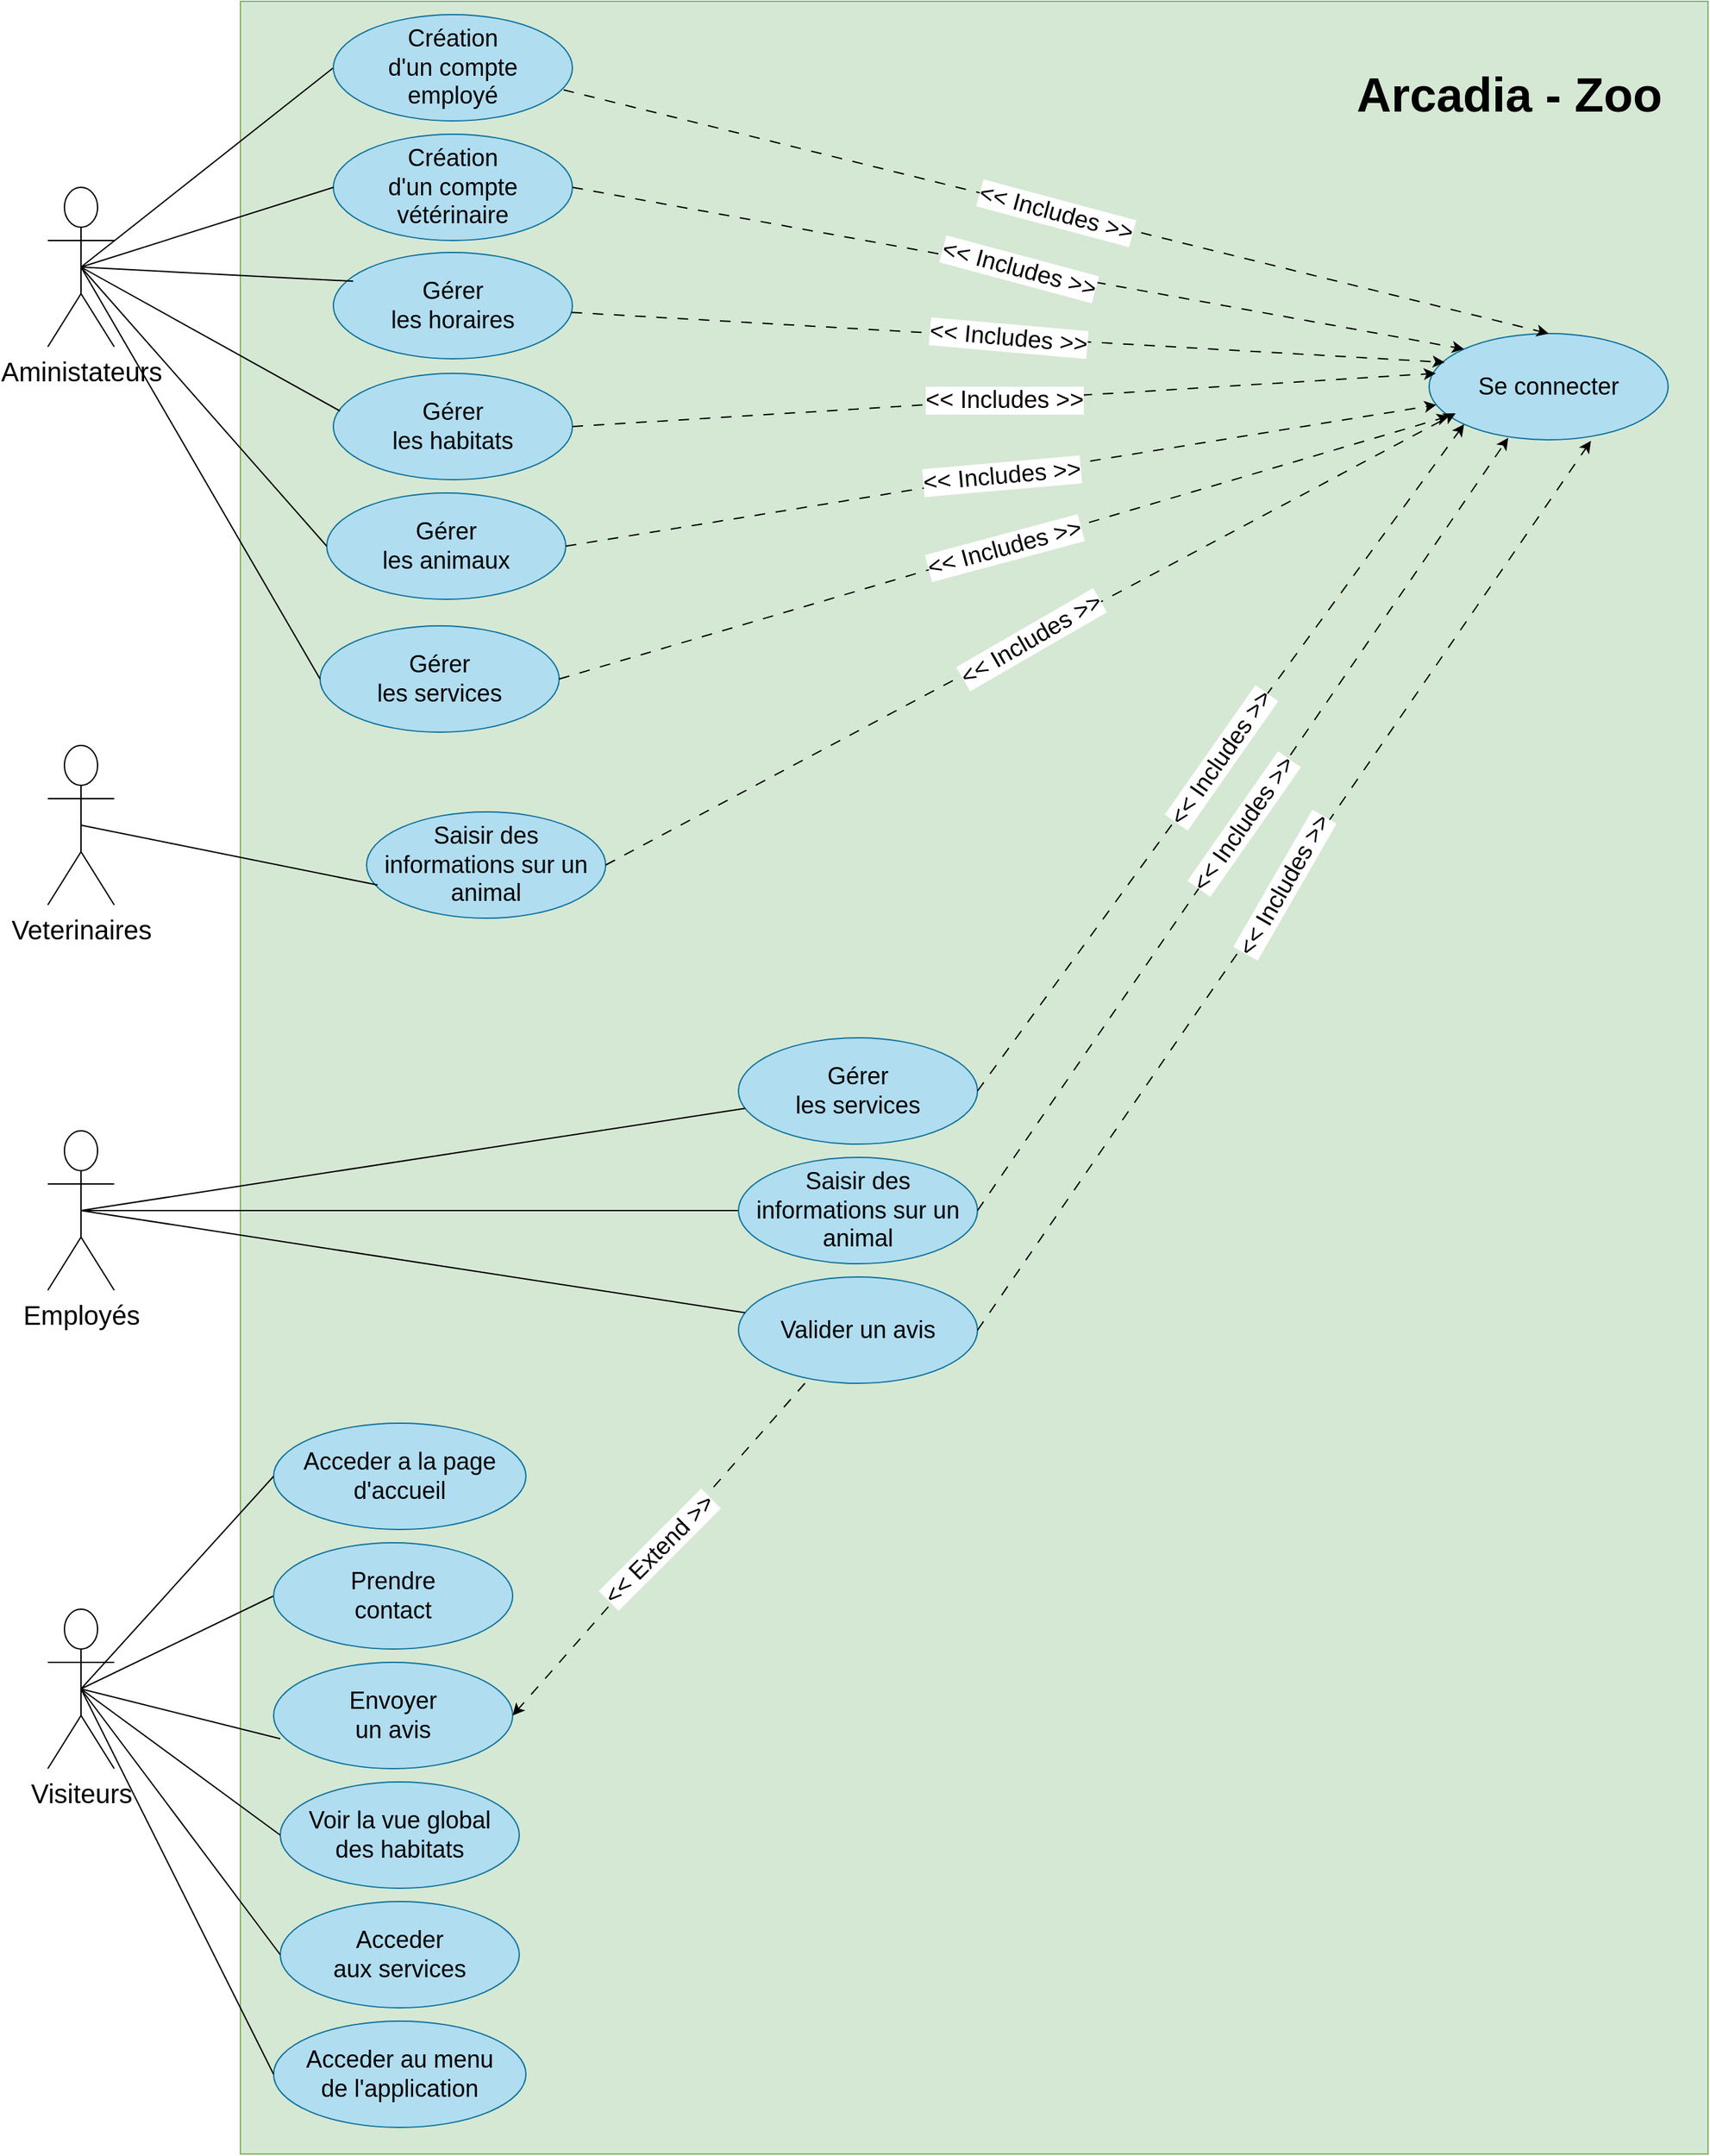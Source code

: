 <mxfile version="24.0.7" type="github">
  <diagram name="Page-1" id="oCPFAEqfmWYbWS78uVZk">
    <mxGraphModel dx="3187" dy="1747" grid="1" gridSize="10" guides="1" tooltips="1" connect="1" arrows="1" fold="1" page="1" pageScale="1" pageWidth="827" pageHeight="1169" math="0" shadow="0">
      <root>
        <mxCell id="0" />
        <mxCell id="1" parent="0" />
        <mxCell id="mDXhd0gq17yFUPMk-IOI-1" value="" style="rounded=0;whiteSpace=wrap;html=1;fillColor=#d5e8d4;strokeColor=#82b366;shadow=0;glass=0;" parent="1" vertex="1">
          <mxGeometry x="325" width="1105" height="1620" as="geometry" />
        </mxCell>
        <mxCell id="mDXhd0gq17yFUPMk-IOI-7" value="&lt;font style=&quot;font-size: 20px;&quot;&gt;Employés&lt;/font&gt;" style="shape=umlActor;verticalLabelPosition=bottom;verticalAlign=top;html=1;outlineConnect=0;" parent="1" vertex="1">
          <mxGeometry x="180" y="850" width="50" height="120" as="geometry" />
        </mxCell>
        <mxCell id="mDXhd0gq17yFUPMk-IOI-9" value="&lt;font style=&quot;font-size: 20px;&quot;&gt;Aministateurs&lt;/font&gt;" style="shape=umlActor;verticalLabelPosition=bottom;verticalAlign=top;html=1;outlineConnect=0;" parent="1" vertex="1">
          <mxGeometry x="180" y="140" width="50" height="120" as="geometry" />
        </mxCell>
        <mxCell id="mDXhd0gq17yFUPMk-IOI-10" value="&lt;font style=&quot;font-size: 20px;&quot;&gt;Visiteurs&lt;/font&gt;" style="shape=umlActor;verticalLabelPosition=bottom;verticalAlign=top;html=1;outlineConnect=0;" parent="1" vertex="1">
          <mxGeometry x="180" y="1210" width="50" height="120" as="geometry" />
        </mxCell>
        <mxCell id="mDXhd0gq17yFUPMk-IOI-13" value="&lt;font style=&quot;font-size: 36px;&quot;&gt;Arcadia - Zoo&lt;/font&gt;" style="text;strokeColor=none;fillColor=none;html=1;fontSize=24;fontStyle=1;verticalAlign=middle;align=center;rounded=0;" parent="1" vertex="1">
          <mxGeometry x="1170" y="40" width="220" height="60" as="geometry" />
        </mxCell>
        <mxCell id="mDXhd0gq17yFUPMk-IOI-19" value="&lt;font style=&quot;font-size: 18px;&quot;&gt;Acceder au menu&lt;/font&gt;&lt;div&gt;&lt;font style=&quot;font-size: 18px;&quot;&gt;de l&#39;application&lt;/font&gt;&lt;/div&gt;" style="ellipse;whiteSpace=wrap;html=1;fillColor=#b1ddf0;strokeColor=#10739e;" parent="1" vertex="1">
          <mxGeometry x="350" y="1520" width="190" height="80" as="geometry" />
        </mxCell>
        <mxCell id="mDXhd0gq17yFUPMk-IOI-25" value="&lt;font style=&quot;font-size: 20px;&quot;&gt;Veterinaires&lt;/font&gt;" style="shape=umlActor;verticalLabelPosition=bottom;verticalAlign=top;html=1;outlineConnect=0;" parent="1" vertex="1">
          <mxGeometry x="180" y="560" width="50" height="120" as="geometry" />
        </mxCell>
        <mxCell id="mDXhd0gq17yFUPMk-IOI-26" value="&lt;font style=&quot;font-size: 18px;&quot;&gt;Se connecter&lt;/font&gt;" style="ellipse;whiteSpace=wrap;html=1;fillColor=#b1ddf0;strokeColor=#10739e;" parent="1" vertex="1">
          <mxGeometry x="1220" y="250" width="180" height="80" as="geometry" />
        </mxCell>
        <mxCell id="mDXhd0gq17yFUPMk-IOI-27" value="&lt;font style=&quot;font-size: 18px;&quot;&gt;Voir la vue global&lt;/font&gt;&lt;div&gt;&lt;font style=&quot;font-size: 18px;&quot;&gt;des habitats&lt;/font&gt;&lt;/div&gt;" style="ellipse;whiteSpace=wrap;html=1;fillColor=#b1ddf0;strokeColor=#10739e;" parent="1" vertex="1">
          <mxGeometry x="355" y="1340" width="180" height="80" as="geometry" />
        </mxCell>
        <mxCell id="mDXhd0gq17yFUPMk-IOI-28" value="&lt;font style=&quot;font-size: 18px;&quot;&gt;Acceder&lt;/font&gt;&lt;div&gt;&lt;font style=&quot;font-size: 18px;&quot;&gt;aux services&lt;/font&gt;&lt;/div&gt;" style="ellipse;whiteSpace=wrap;html=1;fillColor=#b1ddf0;strokeColor=#10739e;" parent="1" vertex="1">
          <mxGeometry x="355" y="1430" width="180" height="80" as="geometry" />
        </mxCell>
        <mxCell id="mDXhd0gq17yFUPMk-IOI-29" value="&lt;font style=&quot;font-size: 18px;&quot;&gt;Acceder a la page d&#39;accueil&lt;/font&gt;" style="ellipse;whiteSpace=wrap;html=1;fillColor=#b1ddf0;strokeColor=#10739e;" parent="1" vertex="1">
          <mxGeometry x="350" y="1070" width="190" height="80" as="geometry" />
        </mxCell>
        <mxCell id="mDXhd0gq17yFUPMk-IOI-31" value="" style="endArrow=none;html=1;rounded=0;exitX=0;exitY=0.5;exitDx=0;exitDy=0;entryX=0.5;entryY=0.5;entryDx=0;entryDy=0;entryPerimeter=0;" parent="1" source="mDXhd0gq17yFUPMk-IOI-19" target="mDXhd0gq17yFUPMk-IOI-10" edge="1">
          <mxGeometry width="50" height="50" relative="1" as="geometry">
            <mxPoint x="360" y="500" as="sourcePoint" />
            <mxPoint x="730" y="530" as="targetPoint" />
          </mxGeometry>
        </mxCell>
        <mxCell id="mDXhd0gq17yFUPMk-IOI-32" value="" style="endArrow=none;html=1;rounded=0;exitX=0;exitY=0.5;exitDx=0;exitDy=0;entryX=0.5;entryY=0.5;entryDx=0;entryDy=0;entryPerimeter=0;" parent="1" source="mDXhd0gq17yFUPMk-IOI-29" target="mDXhd0gq17yFUPMk-IOI-10" edge="1">
          <mxGeometry width="50" height="50" relative="1" as="geometry">
            <mxPoint x="638" y="789" as="sourcePoint" />
            <mxPoint x="740" y="565" as="targetPoint" />
          </mxGeometry>
        </mxCell>
        <mxCell id="mDXhd0gq17yFUPMk-IOI-34" value="" style="endArrow=none;html=1;rounded=0;exitX=0;exitY=0.5;exitDx=0;exitDy=0;entryX=0.5;entryY=0.5;entryDx=0;entryDy=0;entryPerimeter=0;" parent="1" source="mDXhd0gq17yFUPMk-IOI-38" target="mDXhd0gq17yFUPMk-IOI-10" edge="1">
          <mxGeometry width="50" height="50" relative="1" as="geometry">
            <mxPoint x="470" y="519" as="sourcePoint" />
            <mxPoint x="562" y="280" as="targetPoint" />
          </mxGeometry>
        </mxCell>
        <mxCell id="mDXhd0gq17yFUPMk-IOI-35" value="" style="endArrow=none;html=1;rounded=0;exitX=0;exitY=0.5;exitDx=0;exitDy=0;entryX=0.5;entryY=0.5;entryDx=0;entryDy=0;entryPerimeter=0;" parent="1" source="mDXhd0gq17yFUPMk-IOI-27" target="mDXhd0gq17yFUPMk-IOI-10" edge="1">
          <mxGeometry width="50" height="50" relative="1" as="geometry">
            <mxPoint x="460" y="383" as="sourcePoint" />
            <mxPoint x="576" y="250" as="targetPoint" />
          </mxGeometry>
        </mxCell>
        <mxCell id="mDXhd0gq17yFUPMk-IOI-39" value="&lt;font style=&quot;font-size: 18px;&quot;&gt;Envoyer&lt;/font&gt;&lt;div&gt;&lt;font style=&quot;font-size: 18px;&quot;&gt;un avis&lt;/font&gt;&lt;/div&gt;" style="ellipse;whiteSpace=wrap;html=1;fillColor=#b1ddf0;strokeColor=#10739e;" parent="1" vertex="1">
          <mxGeometry x="350" y="1250" width="180" height="80" as="geometry" />
        </mxCell>
        <mxCell id="mDXhd0gq17yFUPMk-IOI-40" value="" style="endArrow=none;html=1;rounded=0;exitX=0.028;exitY=0.719;exitDx=0;exitDy=0;exitPerimeter=0;entryX=0.5;entryY=0.5;entryDx=0;entryDy=0;entryPerimeter=0;" parent="1" source="mDXhd0gq17yFUPMk-IOI-39" target="mDXhd0gq17yFUPMk-IOI-10" edge="1">
          <mxGeometry width="50" height="50" relative="1" as="geometry">
            <mxPoint x="510" y="383" as="sourcePoint" />
            <mxPoint x="626" y="250" as="targetPoint" />
          </mxGeometry>
        </mxCell>
        <mxCell id="mDXhd0gq17yFUPMk-IOI-55" value="&lt;font style=&quot;font-size: 18px;&quot;&gt;Saisir des informations sur un animal&lt;/font&gt;" style="ellipse;whiteSpace=wrap;html=1;fillColor=#b1ddf0;strokeColor=#10739e;" parent="1" vertex="1">
          <mxGeometry x="420" y="610" width="180" height="80" as="geometry" />
        </mxCell>
        <mxCell id="mDXhd0gq17yFUPMk-IOI-59" value="" style="endArrow=classic;html=1;rounded=0;entryX=1;entryY=0.5;entryDx=0;entryDy=0;endFill=1;dashed=1;dashPattern=8 8;exitX=1;exitY=0.5;exitDx=0;exitDy=0;" parent="1" source="mDXhd0gq17yFUPMk-IOI-55" edge="1">
          <mxGeometry relative="1" as="geometry">
            <mxPoint x="827.0" y="598.56" as="sourcePoint" />
            <mxPoint x="1240" y="310" as="targetPoint" />
          </mxGeometry>
        </mxCell>
        <mxCell id="mDXhd0gq17yFUPMk-IOI-60" value="&lt;font style=&quot;font-size: 18px;&quot;&gt;&amp;lt;&amp;lt; Includes &amp;gt;&amp;gt;&lt;/font&gt;" style="edgeLabel;resizable=0;html=1;;align=center;verticalAlign=middle;rotation=-30;" parent="mDXhd0gq17yFUPMk-IOI-59" connectable="0" vertex="1">
          <mxGeometry relative="1" as="geometry" />
        </mxCell>
        <mxCell id="mDXhd0gq17yFUPMk-IOI-61" value="" style="endArrow=none;html=1;rounded=0;exitX=0.5;exitY=0.5;exitDx=0;exitDy=0;entryX=0;entryY=0.5;entryDx=0;entryDy=0;exitPerimeter=0;" parent="1" source="mDXhd0gq17yFUPMk-IOI-9" target="eVSdmiCTxwM3tjhRDRQT-4" edge="1">
          <mxGeometry width="50" height="50" relative="1" as="geometry">
            <mxPoint x="1190" y="325" as="sourcePoint" />
            <mxPoint x="380" y="200" as="targetPoint" />
          </mxGeometry>
        </mxCell>
        <mxCell id="mDXhd0gq17yFUPMk-IOI-62" value="" style="endArrow=none;html=1;rounded=0;exitX=0.5;exitY=0.5;exitDx=0;exitDy=0;entryX=0.046;entryY=0.688;entryDx=0;entryDy=0;exitPerimeter=0;entryPerimeter=0;" parent="1" source="mDXhd0gq17yFUPMk-IOI-25" target="mDXhd0gq17yFUPMk-IOI-55" edge="1">
          <mxGeometry width="50" height="50" relative="1" as="geometry">
            <mxPoint x="840" y="1000" as="sourcePoint" />
            <mxPoint x="390" y="460" as="targetPoint" />
          </mxGeometry>
        </mxCell>
        <mxCell id="mDXhd0gq17yFUPMk-IOI-63" value="" style="endArrow=none;html=1;rounded=0;exitX=0.5;exitY=0.5;exitDx=0;exitDy=0;entryX=0;entryY=0.5;entryDx=0;entryDy=0;exitPerimeter=0;" parent="1" source="mDXhd0gq17yFUPMk-IOI-7" target="eVSdmiCTxwM3tjhRDRQT-22" edge="1">
          <mxGeometry width="50" height="50" relative="1" as="geometry">
            <mxPoint x="1300" y="270" as="sourcePoint" />
            <mxPoint x="390" y="800" as="targetPoint" />
          </mxGeometry>
        </mxCell>
        <mxCell id="mDXhd0gq17yFUPMk-IOI-38" value="&lt;font style=&quot;font-size: 18px;&quot;&gt;Prendre&lt;/font&gt;&lt;div&gt;&lt;font style=&quot;font-size: 18px;&quot;&gt;c&lt;/font&gt;&lt;span style=&quot;font-size: 18px; background-color: initial;&quot;&gt;ontact&lt;/span&gt;&lt;/div&gt;" style="ellipse;whiteSpace=wrap;html=1;fillColor=#b1ddf0;strokeColor=#10739e;" parent="1" vertex="1">
          <mxGeometry x="350" y="1160" width="180" height="80" as="geometry" />
        </mxCell>
        <mxCell id="eVSdmiCTxwM3tjhRDRQT-2" value="&lt;font style=&quot;font-size: 18px;&quot;&gt;Valider un avis&lt;/font&gt;" style="ellipse;whiteSpace=wrap;html=1;fillColor=#b1ddf0;strokeColor=#10739e;" vertex="1" parent="1">
          <mxGeometry x="700" y="960" width="180" height="80" as="geometry" />
        </mxCell>
        <mxCell id="eVSdmiCTxwM3tjhRDRQT-3" value="&lt;span style=&quot;font-size: 18px;&quot;&gt;Gérer&lt;/span&gt;&lt;br&gt;&lt;div&gt;&lt;font style=&quot;font-size: 18px;&quot;&gt;les horaires&lt;/font&gt;&lt;/div&gt;" style="ellipse;whiteSpace=wrap;html=1;fillColor=#b1ddf0;strokeColor=#10739e;" vertex="1" parent="1">
          <mxGeometry x="395" y="189" width="180" height="80" as="geometry" />
        </mxCell>
        <mxCell id="eVSdmiCTxwM3tjhRDRQT-4" value="&lt;font style=&quot;font-size: 18px;&quot;&gt;Création&lt;/font&gt;&lt;div&gt;&lt;font style=&quot;font-size: 18px;&quot;&gt;d&#39;un compte&lt;/font&gt;&lt;/div&gt;&lt;div&gt;&lt;font style=&quot;font-size: 18px;&quot;&gt;employé&lt;/font&gt;&lt;/div&gt;" style="ellipse;whiteSpace=wrap;html=1;fillColor=#b1ddf0;strokeColor=#10739e;" vertex="1" parent="1">
          <mxGeometry x="395" y="10" width="180" height="80" as="geometry" />
        </mxCell>
        <mxCell id="eVSdmiCTxwM3tjhRDRQT-6" value="" style="endArrow=none;html=1;rounded=0;exitX=0;exitY=0.5;exitDx=0;exitDy=0;entryX=0.5;entryY=0.5;entryDx=0;entryDy=0;entryPerimeter=0;" edge="1" parent="1" source="mDXhd0gq17yFUPMk-IOI-28" target="mDXhd0gq17yFUPMk-IOI-10">
          <mxGeometry width="50" height="50" relative="1" as="geometry">
            <mxPoint x="582.5" y="1780" as="sourcePoint" />
            <mxPoint x="377.5" y="1410" as="targetPoint" />
          </mxGeometry>
        </mxCell>
        <mxCell id="eVSdmiCTxwM3tjhRDRQT-9" value="&lt;font style=&quot;font-size: 18px;&quot;&gt;Création&lt;/font&gt;&lt;div&gt;&lt;font style=&quot;font-size: 18px;&quot;&gt;d&#39;un compte vétérinaire&lt;/font&gt;&lt;/div&gt;" style="ellipse;whiteSpace=wrap;html=1;fillColor=#b1ddf0;strokeColor=#10739e;" vertex="1" parent="1">
          <mxGeometry x="395" y="100" width="180" height="80" as="geometry" />
        </mxCell>
        <mxCell id="eVSdmiCTxwM3tjhRDRQT-13" value="" style="endArrow=classic;html=1;rounded=0;endFill=1;dashed=1;dashPattern=8 8;entryX=0.065;entryY=0.271;entryDx=0;entryDy=0;entryPerimeter=0;" edge="1" parent="1" source="eVSdmiCTxwM3tjhRDRQT-3" target="mDXhd0gq17yFUPMk-IOI-26">
          <mxGeometry relative="1" as="geometry">
            <mxPoint x="840" y="530" as="sourcePoint" />
            <mxPoint x="1120" y="530" as="targetPoint" />
          </mxGeometry>
        </mxCell>
        <mxCell id="eVSdmiCTxwM3tjhRDRQT-14" value="&lt;font style=&quot;font-size: 18px;&quot;&gt;&amp;lt;&amp;lt; Includes &amp;gt;&amp;gt;&lt;/font&gt;" style="edgeLabel;resizable=0;html=1;;align=center;verticalAlign=middle;rotation=5;" connectable="0" vertex="1" parent="eVSdmiCTxwM3tjhRDRQT-13">
          <mxGeometry relative="1" as="geometry" />
        </mxCell>
        <mxCell id="eVSdmiCTxwM3tjhRDRQT-15" value="" style="endArrow=classic;html=1;rounded=0;endFill=1;dashed=1;dashPattern=8 8;exitX=1;exitY=0.5;exitDx=0;exitDy=0;entryX=0;entryY=0;entryDx=0;entryDy=0;" edge="1" parent="1" source="eVSdmiCTxwM3tjhRDRQT-9" target="mDXhd0gq17yFUPMk-IOI-26">
          <mxGeometry relative="1" as="geometry">
            <mxPoint x="850" y="310" as="sourcePoint" />
            <mxPoint x="1130" y="310" as="targetPoint" />
          </mxGeometry>
        </mxCell>
        <mxCell id="eVSdmiCTxwM3tjhRDRQT-16" value="&lt;font style=&quot;font-size: 18px;&quot;&gt;&amp;lt;&amp;lt; Includes &amp;gt;&amp;gt;&lt;/font&gt;" style="edgeLabel;resizable=0;html=1;;align=center;verticalAlign=middle;rotation=15;" connectable="0" vertex="1" parent="eVSdmiCTxwM3tjhRDRQT-15">
          <mxGeometry relative="1" as="geometry" />
        </mxCell>
        <mxCell id="eVSdmiCTxwM3tjhRDRQT-17" value="" style="endArrow=classic;html=1;rounded=0;endFill=1;dashed=1;dashPattern=8 8;exitX=0.963;exitY=0.708;exitDx=0;exitDy=0;entryX=0.5;entryY=0;entryDx=0;entryDy=0;exitPerimeter=0;" edge="1" parent="1" source="eVSdmiCTxwM3tjhRDRQT-4" target="mDXhd0gq17yFUPMk-IOI-26">
          <mxGeometry relative="1" as="geometry">
            <mxPoint x="920" y="150" as="sourcePoint" />
            <mxPoint x="1200" y="150" as="targetPoint" />
          </mxGeometry>
        </mxCell>
        <mxCell id="eVSdmiCTxwM3tjhRDRQT-18" value="&lt;font style=&quot;font-size: 18px;&quot;&gt;&amp;lt;&amp;lt; Includes&lt;/font&gt;&lt;span style=&quot;font-size: 18px;&quot;&gt;&amp;nbsp;&amp;gt;&amp;gt;&lt;/span&gt;" style="edgeLabel;resizable=0;html=1;;align=center;verticalAlign=middle;rotation=15;" connectable="0" vertex="1" parent="eVSdmiCTxwM3tjhRDRQT-17">
          <mxGeometry relative="1" as="geometry" />
        </mxCell>
        <mxCell id="eVSdmiCTxwM3tjhRDRQT-20" value="&lt;font style=&quot;font-size: 18px;&quot;&gt;Gérer&lt;/font&gt;&lt;div&gt;&lt;font style=&quot;font-size: 18px;&quot;&gt;les services&lt;/font&gt;&lt;/div&gt;" style="ellipse;whiteSpace=wrap;html=1;fillColor=#b1ddf0;strokeColor=#10739e;" vertex="1" parent="1">
          <mxGeometry x="700" y="780" width="180" height="80" as="geometry" />
        </mxCell>
        <mxCell id="eVSdmiCTxwM3tjhRDRQT-22" value="&lt;font style=&quot;font-size: 18px;&quot;&gt;Saisir des informations sur un animal&lt;/font&gt;" style="ellipse;whiteSpace=wrap;html=1;fillColor=#b1ddf0;strokeColor=#10739e;" vertex="1" parent="1">
          <mxGeometry x="700" y="870" width="180" height="80" as="geometry" />
        </mxCell>
        <mxCell id="eVSdmiCTxwM3tjhRDRQT-25" value="" style="endArrow=classic;html=1;rounded=0;endFill=1;dashed=1;dashPattern=8 8;exitX=1;exitY=0.5;exitDx=0;exitDy=0;entryX=0.677;entryY=1.01;entryDx=0;entryDy=0;entryPerimeter=0;" edge="1" parent="1" source="eVSdmiCTxwM3tjhRDRQT-2" target="mDXhd0gq17yFUPMk-IOI-26">
          <mxGeometry relative="1" as="geometry">
            <mxPoint x="880" y="649.17" as="sourcePoint" />
            <mxPoint x="1140" y="649.17" as="targetPoint" />
          </mxGeometry>
        </mxCell>
        <mxCell id="eVSdmiCTxwM3tjhRDRQT-26" value="&lt;font style=&quot;font-size: 18px;&quot;&gt;&amp;lt;&amp;lt; Includes &amp;gt;&amp;gt;&lt;/font&gt;" style="edgeLabel;resizable=0;html=1;;align=center;verticalAlign=middle;rotation=-60;" connectable="0" vertex="1" parent="eVSdmiCTxwM3tjhRDRQT-25">
          <mxGeometry relative="1" as="geometry" />
        </mxCell>
        <mxCell id="eVSdmiCTxwM3tjhRDRQT-27" value="" style="endArrow=classic;html=1;rounded=0;entryX=0;entryY=1;entryDx=0;entryDy=0;endFill=1;dashed=1;dashPattern=8 8;exitX=1;exitY=0.5;exitDx=0;exitDy=0;" edge="1" parent="1" source="eVSdmiCTxwM3tjhRDRQT-20" target="mDXhd0gq17yFUPMk-IOI-26">
          <mxGeometry relative="1" as="geometry">
            <mxPoint x="890" y="790" as="sourcePoint" />
            <mxPoint x="1150" y="790" as="targetPoint" />
          </mxGeometry>
        </mxCell>
        <mxCell id="eVSdmiCTxwM3tjhRDRQT-28" value="&lt;font style=&quot;font-size: 18px;&quot;&gt;&amp;lt;&amp;lt; Includes &amp;gt;&amp;gt;&lt;/font&gt;" style="edgeLabel;resizable=0;html=1;;align=center;verticalAlign=middle;rotation=-55;" connectable="0" vertex="1" parent="eVSdmiCTxwM3tjhRDRQT-27">
          <mxGeometry relative="1" as="geometry" />
        </mxCell>
        <mxCell id="eVSdmiCTxwM3tjhRDRQT-29" value="" style="endArrow=classic;html=1;rounded=0;entryX=0.331;entryY=0.982;entryDx=0;entryDy=0;endFill=1;dashed=1;dashPattern=8 8;exitX=1;exitY=0.5;exitDx=0;exitDy=0;entryPerimeter=0;" edge="1" parent="1" source="eVSdmiCTxwM3tjhRDRQT-22" target="mDXhd0gq17yFUPMk-IOI-26">
          <mxGeometry relative="1" as="geometry">
            <mxPoint x="890" y="889.17" as="sourcePoint" />
            <mxPoint x="1150" y="889.17" as="targetPoint" />
          </mxGeometry>
        </mxCell>
        <mxCell id="eVSdmiCTxwM3tjhRDRQT-30" value="&lt;font style=&quot;font-size: 18px;&quot;&gt;&amp;lt;&amp;lt; Includes &amp;gt;&amp;gt;&lt;/font&gt;" style="edgeLabel;resizable=0;html=1;;align=center;verticalAlign=middle;rotation=-55;" connectable="0" vertex="1" parent="eVSdmiCTxwM3tjhRDRQT-29">
          <mxGeometry relative="1" as="geometry" />
        </mxCell>
        <mxCell id="eVSdmiCTxwM3tjhRDRQT-31" value="" style="endArrow=none;html=1;rounded=0;exitX=0.5;exitY=0.5;exitDx=0;exitDy=0;exitPerimeter=0;" edge="1" parent="1" source="mDXhd0gq17yFUPMk-IOI-7" target="eVSdmiCTxwM3tjhRDRQT-20">
          <mxGeometry width="50" height="50" relative="1" as="geometry">
            <mxPoint x="250" y="770" as="sourcePoint" />
            <mxPoint x="435" y="770" as="targetPoint" />
          </mxGeometry>
        </mxCell>
        <mxCell id="eVSdmiCTxwM3tjhRDRQT-32" value="" style="endArrow=none;html=1;rounded=0;exitX=0.5;exitY=0.5;exitDx=0;exitDy=0;exitPerimeter=0;" edge="1" parent="1" source="mDXhd0gq17yFUPMk-IOI-7" target="eVSdmiCTxwM3tjhRDRQT-2">
          <mxGeometry width="50" height="50" relative="1" as="geometry">
            <mxPoint x="215" y="490" as="sourcePoint" />
            <mxPoint x="400" y="470" as="targetPoint" />
          </mxGeometry>
        </mxCell>
        <mxCell id="eVSdmiCTxwM3tjhRDRQT-33" value="" style="endArrow=none;html=1;rounded=0;exitX=0.5;exitY=0.5;exitDx=0;exitDy=0;entryX=0;entryY=0.5;entryDx=0;entryDy=0;exitPerimeter=0;" edge="1" parent="1" source="mDXhd0gq17yFUPMk-IOI-9" target="eVSdmiCTxwM3tjhRDRQT-9">
          <mxGeometry width="50" height="50" relative="1" as="geometry">
            <mxPoint x="215" y="210" as="sourcePoint" />
            <mxPoint x="390" y="210" as="targetPoint" />
          </mxGeometry>
        </mxCell>
        <mxCell id="eVSdmiCTxwM3tjhRDRQT-34" value="" style="endArrow=none;html=1;rounded=0;exitX=0.5;exitY=0.5;exitDx=0;exitDy=0;entryX=0.083;entryY=0.271;entryDx=0;entryDy=0;exitPerimeter=0;entryPerimeter=0;" edge="1" parent="1" source="mDXhd0gq17yFUPMk-IOI-9" target="eVSdmiCTxwM3tjhRDRQT-3">
          <mxGeometry width="50" height="50" relative="1" as="geometry">
            <mxPoint x="225" y="220" as="sourcePoint" />
            <mxPoint x="400" y="220" as="targetPoint" />
          </mxGeometry>
        </mxCell>
        <mxCell id="eVSdmiCTxwM3tjhRDRQT-36" value="&lt;span style=&quot;font-size: 18px;&quot;&gt;Gérer&lt;/span&gt;&lt;br&gt;&lt;div&gt;&lt;font style=&quot;font-size: 18px;&quot;&gt;les habitats&lt;/font&gt;&lt;/div&gt;" style="ellipse;whiteSpace=wrap;html=1;fillColor=#b1ddf0;strokeColor=#10739e;" vertex="1" parent="1">
          <mxGeometry x="395" y="280" width="180" height="80" as="geometry" />
        </mxCell>
        <mxCell id="eVSdmiCTxwM3tjhRDRQT-38" value="&lt;span style=&quot;font-size: 18px;&quot;&gt;Gérer&lt;/span&gt;&lt;br&gt;&lt;div&gt;&lt;font style=&quot;font-size: 18px;&quot;&gt;les animaux&lt;/font&gt;&lt;/div&gt;" style="ellipse;whiteSpace=wrap;html=1;fillColor=#b1ddf0;strokeColor=#10739e;" vertex="1" parent="1">
          <mxGeometry x="390" y="370" width="180" height="80" as="geometry" />
        </mxCell>
        <mxCell id="eVSdmiCTxwM3tjhRDRQT-39" value="" style="endArrow=none;html=1;rounded=0;exitX=0.5;exitY=0.5;exitDx=0;exitDy=0;entryX=0.028;entryY=0.354;entryDx=0;entryDy=0;exitPerimeter=0;entryPerimeter=0;" edge="1" parent="1" source="mDXhd0gq17yFUPMk-IOI-9" target="eVSdmiCTxwM3tjhRDRQT-36">
          <mxGeometry width="50" height="50" relative="1" as="geometry">
            <mxPoint x="215" y="210" as="sourcePoint" />
            <mxPoint x="420" y="222" as="targetPoint" />
          </mxGeometry>
        </mxCell>
        <mxCell id="eVSdmiCTxwM3tjhRDRQT-40" value="" style="endArrow=none;html=1;rounded=0;exitX=0.5;exitY=0.5;exitDx=0;exitDy=0;entryX=0;entryY=0.5;entryDx=0;entryDy=0;exitPerimeter=0;" edge="1" parent="1" source="mDXhd0gq17yFUPMk-IOI-9" target="eVSdmiCTxwM3tjhRDRQT-38">
          <mxGeometry width="50" height="50" relative="1" as="geometry">
            <mxPoint x="225" y="220" as="sourcePoint" />
            <mxPoint x="430" y="232" as="targetPoint" />
          </mxGeometry>
        </mxCell>
        <mxCell id="eVSdmiCTxwM3tjhRDRQT-41" value="" style="endArrow=classic;html=1;rounded=0;endFill=1;dashed=1;dashPattern=8 8;exitX=1;exitY=0.5;exitDx=0;exitDy=0;entryX=0.028;entryY=0.375;entryDx=0;entryDy=0;entryPerimeter=0;" edge="1" parent="1" source="eVSdmiCTxwM3tjhRDRQT-36" target="mDXhd0gq17yFUPMk-IOI-26">
          <mxGeometry relative="1" as="geometry">
            <mxPoint x="600" y="300" as="sourcePoint" />
            <mxPoint x="1283" y="314" as="targetPoint" />
          </mxGeometry>
        </mxCell>
        <mxCell id="eVSdmiCTxwM3tjhRDRQT-42" value="&lt;font style=&quot;font-size: 18px;&quot;&gt;&amp;lt;&amp;lt; Includes &amp;gt;&amp;gt;&lt;/font&gt;" style="edgeLabel;resizable=0;html=1;;align=center;verticalAlign=middle;rotation=0;" connectable="0" vertex="1" parent="eVSdmiCTxwM3tjhRDRQT-41">
          <mxGeometry relative="1" as="geometry" />
        </mxCell>
        <mxCell id="eVSdmiCTxwM3tjhRDRQT-43" value="" style="endArrow=classic;html=1;rounded=0;endFill=1;dashed=1;dashPattern=8 8;exitX=1;exitY=0.5;exitDx=0;exitDy=0;" edge="1" parent="1" source="eVSdmiCTxwM3tjhRDRQT-38" target="mDXhd0gq17yFUPMk-IOI-26">
          <mxGeometry relative="1" as="geometry">
            <mxPoint x="575" y="313" as="sourcePoint" />
            <mxPoint x="1258" y="327" as="targetPoint" />
          </mxGeometry>
        </mxCell>
        <mxCell id="eVSdmiCTxwM3tjhRDRQT-44" value="&lt;font style=&quot;font-size: 18px;&quot;&gt;&amp;lt;&amp;lt; Includes &amp;gt;&amp;gt;&lt;/font&gt;" style="edgeLabel;resizable=0;html=1;;align=center;verticalAlign=middle;rotation=-5;" connectable="0" vertex="1" parent="eVSdmiCTxwM3tjhRDRQT-43">
          <mxGeometry relative="1" as="geometry" />
        </mxCell>
        <mxCell id="eVSdmiCTxwM3tjhRDRQT-46" value="" style="endArrow=classic;html=1;rounded=0;endFill=1;dashed=1;dashPattern=8 8;exitX=0.278;exitY=1;exitDx=0;exitDy=0;exitPerimeter=0;entryX=1;entryY=0.5;entryDx=0;entryDy=0;" edge="1" parent="1" source="eVSdmiCTxwM3tjhRDRQT-2" target="mDXhd0gq17yFUPMk-IOI-39">
          <mxGeometry relative="1" as="geometry">
            <mxPoint x="910.0" y="1421.86" as="sourcePoint" />
            <mxPoint x="1136.575" y="1168.999" as="targetPoint" />
          </mxGeometry>
        </mxCell>
        <mxCell id="eVSdmiCTxwM3tjhRDRQT-47" value="&lt;font style=&quot;font-size: 18px;&quot;&gt;&amp;lt;&amp;lt; Extend &amp;gt;&amp;gt;&lt;/font&gt;" style="edgeLabel;resizable=0;html=1;;align=center;verticalAlign=middle;rotation=-45;" connectable="0" vertex="1" parent="eVSdmiCTxwM3tjhRDRQT-46">
          <mxGeometry relative="1" as="geometry">
            <mxPoint as="offset" />
          </mxGeometry>
        </mxCell>
        <mxCell id="eVSdmiCTxwM3tjhRDRQT-48" value="&lt;font style=&quot;font-size: 18px;&quot;&gt;Gérer&lt;/font&gt;&lt;div&gt;&lt;font style=&quot;font-size: 18px;&quot;&gt;les services&lt;/font&gt;&lt;/div&gt;" style="ellipse;whiteSpace=wrap;html=1;fillColor=#b1ddf0;strokeColor=#10739e;" vertex="1" parent="1">
          <mxGeometry x="385" y="470" width="180" height="80" as="geometry" />
        </mxCell>
        <mxCell id="eVSdmiCTxwM3tjhRDRQT-49" value="" style="endArrow=none;html=1;rounded=0;exitX=0.5;exitY=0.5;exitDx=0;exitDy=0;entryX=0;entryY=0.5;entryDx=0;entryDy=0;exitPerimeter=0;" edge="1" parent="1" source="mDXhd0gq17yFUPMk-IOI-9" target="eVSdmiCTxwM3tjhRDRQT-48">
          <mxGeometry width="50" height="50" relative="1" as="geometry">
            <mxPoint x="200" y="270" as="sourcePoint" />
            <mxPoint x="385" y="480" as="targetPoint" />
          </mxGeometry>
        </mxCell>
        <mxCell id="eVSdmiCTxwM3tjhRDRQT-50" value="" style="endArrow=classic;html=1;rounded=0;endFill=1;dashed=1;dashPattern=8 8;exitX=1;exitY=0.5;exitDx=0;exitDy=0;" edge="1" parent="1" source="eVSdmiCTxwM3tjhRDRQT-48" target="mDXhd0gq17yFUPMk-IOI-26">
          <mxGeometry relative="1" as="geometry">
            <mxPoint x="580" y="420" as="sourcePoint" />
            <mxPoint x="1235" y="314" as="targetPoint" />
          </mxGeometry>
        </mxCell>
        <mxCell id="eVSdmiCTxwM3tjhRDRQT-51" value="&lt;font style=&quot;font-size: 18px;&quot;&gt;&amp;lt;&amp;lt; Includes &amp;gt;&amp;gt;&lt;/font&gt;" style="edgeLabel;resizable=0;html=1;;align=center;verticalAlign=middle;rotation=-15;" connectable="0" vertex="1" parent="eVSdmiCTxwM3tjhRDRQT-50">
          <mxGeometry relative="1" as="geometry" />
        </mxCell>
      </root>
    </mxGraphModel>
  </diagram>
</mxfile>
